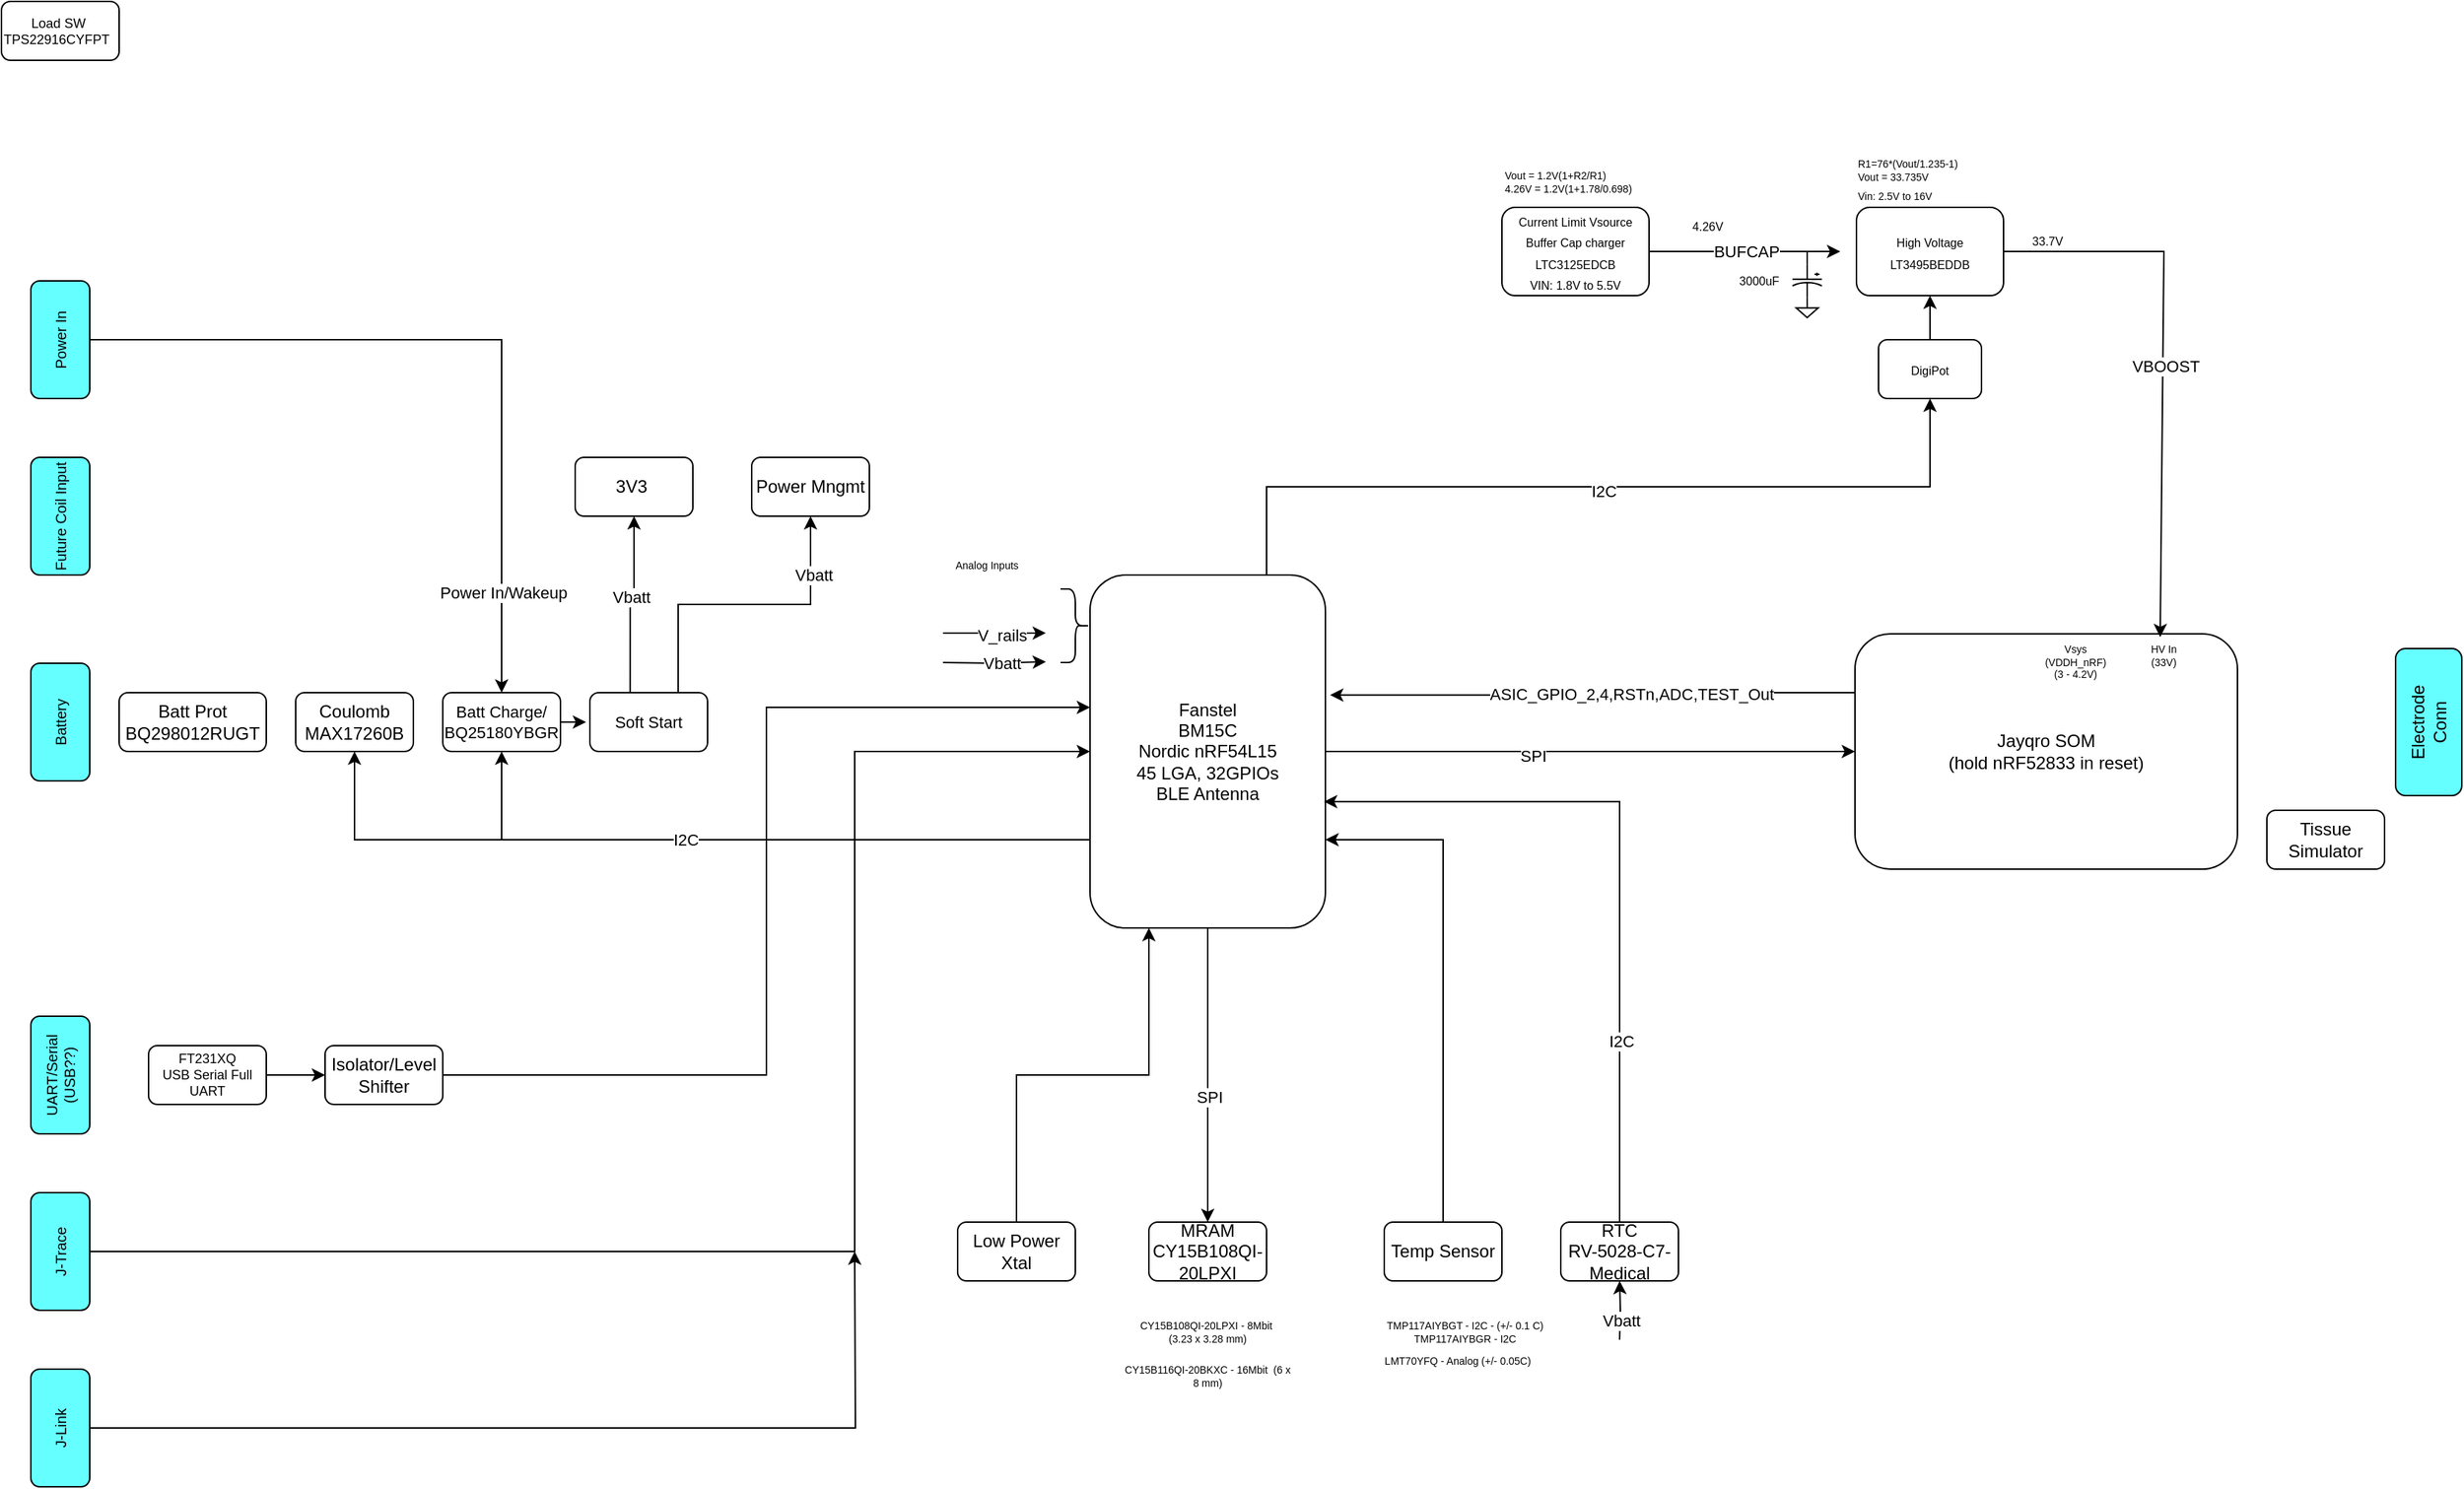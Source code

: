 <mxfile version="27.1.6">
  <diagram name="Page-1" id="S1ekoMq3kWfkfN6MklpE">
    <mxGraphModel dx="880" dy="457" grid="1" gridSize="10" guides="1" tooltips="1" connect="1" arrows="1" fold="1" page="1" pageScale="1" pageWidth="1700" pageHeight="1100" math="0" shadow="0">
      <root>
        <mxCell id="0" />
        <mxCell id="1" parent="0" />
        <mxCell id="mMsDG7vZc8K9TrAEefOq-13" value="Jayqro SOM&lt;div&gt;(hold nRF52833 in reset)&lt;/div&gt;" style="rounded=1;whiteSpace=wrap;html=1;" vertex="1" parent="1">
          <mxGeometry x="1280" y="440" width="260" height="160" as="geometry" />
        </mxCell>
        <mxCell id="mMsDG7vZc8K9TrAEefOq-59" style="edgeStyle=orthogonalEdgeStyle;rounded=0;orthogonalLoop=1;jettySize=auto;html=1;exitX=1;exitY=0.5;exitDx=0;exitDy=0;entryX=0;entryY=0.5;entryDx=0;entryDy=0;" edge="1" parent="1" source="mMsDG7vZc8K9TrAEefOq-14" target="mMsDG7vZc8K9TrAEefOq-13">
          <mxGeometry relative="1" as="geometry" />
        </mxCell>
        <mxCell id="mMsDG7vZc8K9TrAEefOq-60" value="SPI" style="edgeLabel;html=1;align=center;verticalAlign=middle;resizable=0;points=[];" vertex="1" connectable="0" parent="mMsDG7vZc8K9TrAEefOq-59">
          <mxGeometry x="-0.216" y="-3" relative="1" as="geometry">
            <mxPoint as="offset" />
          </mxGeometry>
        </mxCell>
        <mxCell id="mMsDG7vZc8K9TrAEefOq-61" style="edgeStyle=orthogonalEdgeStyle;rounded=0;orthogonalLoop=1;jettySize=auto;html=1;exitX=0.5;exitY=1;exitDx=0;exitDy=0;" edge="1" parent="1" source="mMsDG7vZc8K9TrAEefOq-14" target="mMsDG7vZc8K9TrAEefOq-20">
          <mxGeometry relative="1" as="geometry" />
        </mxCell>
        <mxCell id="mMsDG7vZc8K9TrAEefOq-62" value="SPI" style="edgeLabel;html=1;align=center;verticalAlign=middle;resizable=0;points=[];" vertex="1" connectable="0" parent="mMsDG7vZc8K9TrAEefOq-61">
          <mxGeometry x="0.147" y="1" relative="1" as="geometry">
            <mxPoint as="offset" />
          </mxGeometry>
        </mxCell>
        <mxCell id="mMsDG7vZc8K9TrAEefOq-79" style="edgeStyle=orthogonalEdgeStyle;rounded=0;orthogonalLoop=1;jettySize=auto;html=1;exitX=0.75;exitY=0;exitDx=0;exitDy=0;exitPerimeter=0;" edge="1" parent="1" source="mMsDG7vZc8K9TrAEefOq-14" target="mMsDG7vZc8K9TrAEefOq-47">
          <mxGeometry relative="1" as="geometry" />
        </mxCell>
        <mxCell id="mMsDG7vZc8K9TrAEefOq-80" value="I2C" style="edgeLabel;html=1;align=center;verticalAlign=middle;resizable=0;points=[];" vertex="1" connectable="0" parent="mMsDG7vZc8K9TrAEefOq-79">
          <mxGeometry x="0.01" y="-3" relative="1" as="geometry">
            <mxPoint as="offset" />
          </mxGeometry>
        </mxCell>
        <mxCell id="mMsDG7vZc8K9TrAEefOq-110" style="edgeStyle=orthogonalEdgeStyle;rounded=0;orthogonalLoop=1;jettySize=auto;html=1;exitX=0;exitY=0.75;exitDx=0;exitDy=0;exitPerimeter=0;entryX=0.5;entryY=1;entryDx=0;entryDy=0;" edge="1" parent="1" source="mMsDG7vZc8K9TrAEefOq-14" target="mMsDG7vZc8K9TrAEefOq-76">
          <mxGeometry relative="1" as="geometry">
            <mxPoint x="750" y="580" as="targetPoint" />
          </mxGeometry>
        </mxCell>
        <mxCell id="mMsDG7vZc8K9TrAEefOq-112" style="edgeStyle=orthogonalEdgeStyle;rounded=0;orthogonalLoop=1;jettySize=auto;html=1;exitX=0;exitY=0.75;exitDx=0;exitDy=0;exitPerimeter=0;entryX=0.5;entryY=1;entryDx=0;entryDy=0;" edge="1" parent="1" source="mMsDG7vZc8K9TrAEefOq-14" target="mMsDG7vZc8K9TrAEefOq-26">
          <mxGeometry relative="1" as="geometry" />
        </mxCell>
        <mxCell id="mMsDG7vZc8K9TrAEefOq-113" value="I2C" style="edgeLabel;html=1;align=center;verticalAlign=middle;resizable=0;points=[];" vertex="1" connectable="0" parent="mMsDG7vZc8K9TrAEefOq-112">
          <mxGeometry x="0.195" relative="1" as="geometry">
            <mxPoint as="offset" />
          </mxGeometry>
        </mxCell>
        <mxCell id="mMsDG7vZc8K9TrAEefOq-14" value="Fanstel&lt;div&gt;BM15C&lt;/div&gt;&lt;div&gt;Nordic nRF54L15&lt;/div&gt;&lt;div&gt;45 LGA, 32GPIOs&lt;/div&gt;&lt;div&gt;BLE Antenna&lt;/div&gt;" style="rounded=1;whiteSpace=wrap;html=1;points=[[0,0,0,0,0],[0,0.25,0,0,0],[0,0.5,0,0,0],[0,0.75,0,0,0],[0,0.82,0,0,0],[0,0.87,0,0,0],[0,1,0,0,0],[0.25,0,0,0,0],[0.25,1,0,0,0],[0.5,0,0,0,0],[0.5,1,0,0,0],[0.75,0,0,0,0],[0.75,1,0,0,0],[1,0,0,0,0],[1,0.25,0,0,0],[1,0.5,0,0,0],[1,0.75,0,0,0],[1,1,0,0,0]];" vertex="1" parent="1">
          <mxGeometry x="760" y="400" width="160" height="240" as="geometry" />
        </mxCell>
        <mxCell id="mMsDG7vZc8K9TrAEefOq-20" value="MRAM&lt;div&gt;CY15B108QI-20LPXI&lt;/div&gt;" style="rounded=1;whiteSpace=wrap;html=1;" vertex="1" parent="1">
          <mxGeometry x="800" y="840" width="80" height="40" as="geometry" />
        </mxCell>
        <mxCell id="mMsDG7vZc8K9TrAEefOq-24" value="Electrode&lt;div&gt;Conn&lt;/div&gt;" style="rounded=1;whiteSpace=wrap;html=1;fillColor=#66FFFF;rotation=-90;" vertex="1" parent="1">
          <mxGeometry x="1620" y="477.5" width="100" height="45" as="geometry" />
        </mxCell>
        <mxCell id="mMsDG7vZc8K9TrAEefOq-25" value="Batt Prot&lt;div&gt;BQ298012RUGT&lt;/div&gt;" style="rounded=1;whiteSpace=wrap;html=1;" vertex="1" parent="1">
          <mxGeometry x="100" y="480" width="100" height="40" as="geometry" />
        </mxCell>
        <mxCell id="mMsDG7vZc8K9TrAEefOq-100" style="edgeStyle=orthogonalEdgeStyle;rounded=0;orthogonalLoop=1;jettySize=auto;html=1;exitX=0.342;exitY=-0.008;exitDx=0;exitDy=0;entryX=0.5;entryY=1;entryDx=0;entryDy=0;exitPerimeter=0;" edge="1" parent="1" source="mMsDG7vZc8K9TrAEefOq-89" target="mMsDG7vZc8K9TrAEefOq-74">
          <mxGeometry relative="1" as="geometry" />
        </mxCell>
        <mxCell id="mMsDG7vZc8K9TrAEefOq-102" value="Vbatt" style="edgeLabel;html=1;align=center;verticalAlign=middle;resizable=0;points=[];" vertex="1" connectable="0" parent="mMsDG7vZc8K9TrAEefOq-100">
          <mxGeometry x="0.106" y="2" relative="1" as="geometry">
            <mxPoint as="offset" />
          </mxGeometry>
        </mxCell>
        <mxCell id="mMsDG7vZc8K9TrAEefOq-101" style="edgeStyle=orthogonalEdgeStyle;rounded=0;orthogonalLoop=1;jettySize=auto;html=1;exitX=0.75;exitY=0;exitDx=0;exitDy=0;entryX=0.5;entryY=1;entryDx=0;entryDy=0;" edge="1" parent="1" source="mMsDG7vZc8K9TrAEefOq-89" target="mMsDG7vZc8K9TrAEefOq-75">
          <mxGeometry relative="1" as="geometry" />
        </mxCell>
        <mxCell id="mMsDG7vZc8K9TrAEefOq-103" value="Vbatt" style="edgeLabel;html=1;align=center;verticalAlign=middle;resizable=0;points=[];" vertex="1" connectable="0" parent="mMsDG7vZc8K9TrAEefOq-101">
          <mxGeometry x="0.621" y="-2" relative="1" as="geometry">
            <mxPoint as="offset" />
          </mxGeometry>
        </mxCell>
        <mxCell id="mMsDG7vZc8K9TrAEefOq-26" value="Batt Charge/&lt;div&gt;BQ25180YBGR&lt;/div&gt;" style="rounded=1;whiteSpace=wrap;html=1;fontSize=11;" vertex="1" parent="1">
          <mxGeometry x="320" y="480" width="80" height="40" as="geometry" />
        </mxCell>
        <mxCell id="mMsDG7vZc8K9TrAEefOq-104" style="edgeStyle=orthogonalEdgeStyle;rounded=0;orthogonalLoop=1;jettySize=auto;html=1;exitX=0.5;exitY=1;exitDx=0;exitDy=0;" edge="1" parent="1" source="mMsDG7vZc8K9TrAEefOq-27" target="mMsDG7vZc8K9TrAEefOq-26">
          <mxGeometry relative="1" as="geometry" />
        </mxCell>
        <mxCell id="mMsDG7vZc8K9TrAEefOq-114" value="Power In/Wakeup" style="edgeLabel;html=1;align=center;verticalAlign=middle;resizable=0;points=[];" vertex="1" connectable="0" parent="mMsDG7vZc8K9TrAEefOq-104">
          <mxGeometry x="0.739" y="1" relative="1" as="geometry">
            <mxPoint as="offset" />
          </mxGeometry>
        </mxCell>
        <mxCell id="mMsDG7vZc8K9TrAEefOq-27" value="Power In" style="rounded=1;whiteSpace=wrap;html=3;fillColor=#66FFFF;fontSize=10;rotation=-90;" vertex="1" parent="1">
          <mxGeometry x="20" y="220" width="80" height="40" as="geometry" />
        </mxCell>
        <mxCell id="mMsDG7vZc8K9TrAEefOq-28" value="UART/Serial (USB??)" style="rounded=1;whiteSpace=wrap;html=3;fillColor=#66FFFF;fontSize=10;rotation=-90;" vertex="1" parent="1">
          <mxGeometry x="20" y="720" width="80" height="40" as="geometry" />
        </mxCell>
        <mxCell id="mMsDG7vZc8K9TrAEefOq-29" value="Battery" style="rounded=1;whiteSpace=wrap;html=3;fillColor=#66FFFF;fontSize=10;rotation=-90;" vertex="1" parent="1">
          <mxGeometry x="20" y="480" width="80" height="40" as="geometry" />
        </mxCell>
        <mxCell id="mMsDG7vZc8K9TrAEefOq-30" value="&lt;div&gt;&lt;span style=&quot;font-size: 8px;&quot;&gt;Current Limit Vsource&lt;/span&gt;&lt;/div&gt;&lt;div&gt;&lt;span style=&quot;font-size: 8px;&quot;&gt;Buffer Cap charger&lt;/span&gt;&lt;/div&gt;&lt;div&gt;&lt;div&gt;&lt;span style=&quot;font-size: 8px;&quot;&gt;LTC3125EDCB&lt;/span&gt;&lt;/div&gt;&lt;/div&gt;&lt;div&gt;&lt;span style=&quot;font-size: 8px;&quot;&gt;VIN: 1.8V to 5.5V&lt;/span&gt;&lt;/div&gt;" style="rounded=1;whiteSpace=wrap;html=1;" vertex="1" parent="1">
          <mxGeometry x="1040" y="150" width="100" height="60" as="geometry" />
        </mxCell>
        <mxCell id="mMsDG7vZc8K9TrAEefOq-31" value="" style="endArrow=classic;html=1;rounded=0;exitX=1;exitY=0.5;exitDx=0;exitDy=0;" edge="1" parent="1" source="mMsDG7vZc8K9TrAEefOq-30">
          <mxGeometry width="50" height="50" relative="1" as="geometry">
            <mxPoint x="910" y="160" as="sourcePoint" />
            <mxPoint x="1270" y="180" as="targetPoint" />
          </mxGeometry>
        </mxCell>
        <mxCell id="mMsDG7vZc8K9TrAEefOq-32" value="BUFCAP" style="edgeLabel;html=1;align=center;verticalAlign=middle;resizable=0;points=[];" vertex="1" connectable="0" parent="mMsDG7vZc8K9TrAEefOq-31">
          <mxGeometry x="0.006" relative="1" as="geometry">
            <mxPoint as="offset" />
          </mxGeometry>
        </mxCell>
        <mxCell id="mMsDG7vZc8K9TrAEefOq-33" value="Vout = 1.2V(1+R2/R1)&lt;div&gt;4.26V = 1.2V(1+1.78/0.698)&lt;/div&gt;" style="text;html=1;align=left;verticalAlign=middle;whiteSpace=wrap;rounded=0;fontSize=7;" vertex="1" parent="1">
          <mxGeometry x="1040" y="118" width="100" height="30" as="geometry" />
        </mxCell>
        <mxCell id="mMsDG7vZc8K9TrAEefOq-34" value="&lt;div&gt;&lt;span style=&quot;font-size: 8px; background-color: transparent; color: light-dark(rgb(0, 0, 0), rgb(255, 255, 255));&quot;&gt;High Voltage&lt;/span&gt;&lt;/div&gt;&lt;div&gt;&lt;div&gt;&lt;span style=&quot;font-size: 8px;&quot;&gt;LT3495BEDDB&lt;/span&gt;&lt;/div&gt;&lt;/div&gt;" style="rounded=1;whiteSpace=wrap;html=1;" vertex="1" parent="1">
          <mxGeometry x="1281" y="150" width="100" height="60" as="geometry" />
        </mxCell>
        <mxCell id="mMsDG7vZc8K9TrAEefOq-35" value="" style="endArrow=classic;html=1;rounded=0;exitX=1;exitY=0.5;exitDx=0;exitDy=0;entryX=0.798;entryY=0.014;entryDx=0;entryDy=0;entryPerimeter=0;" edge="1" parent="1" source="mMsDG7vZc8K9TrAEefOq-34" target="mMsDG7vZc8K9TrAEefOq-13">
          <mxGeometry width="50" height="50" relative="1" as="geometry">
            <mxPoint x="1151" y="160" as="sourcePoint" />
            <mxPoint x="1521" y="180" as="targetPoint" />
            <Array as="points">
              <mxPoint x="1490" y="180" />
            </Array>
          </mxGeometry>
        </mxCell>
        <mxCell id="mMsDG7vZc8K9TrAEefOq-36" value="VBOOST" style="edgeLabel;html=1;align=center;verticalAlign=middle;resizable=0;points=[];" vertex="1" connectable="0" parent="mMsDG7vZc8K9TrAEefOq-35">
          <mxGeometry x="0.006" relative="1" as="geometry">
            <mxPoint x="1" as="offset" />
          </mxGeometry>
        </mxCell>
        <mxCell id="mMsDG7vZc8K9TrAEefOq-37" value="R1=76*(Vout/1.235-1)&lt;div&gt;Vout = 33.735V&lt;/div&gt;" style="text;html=1;align=left;verticalAlign=middle;whiteSpace=wrap;rounded=0;fontSize=7;" vertex="1" parent="1">
          <mxGeometry x="1280" y="110" width="160" height="30" as="geometry" />
        </mxCell>
        <mxCell id="mMsDG7vZc8K9TrAEefOq-38" value="" style="pointerEvents=1;verticalLabelPosition=bottom;shadow=0;dashed=0;align=center;html=1;verticalAlign=top;shape=mxgraph.electrical.capacitors.capacitor_3;rotation=90;" vertex="1" parent="1">
          <mxGeometry x="1236.25" y="190" width="22.5" height="20" as="geometry" />
        </mxCell>
        <mxCell id="mMsDG7vZc8K9TrAEefOq-39" value="3000uF" style="text;html=1;align=center;verticalAlign=middle;whiteSpace=wrap;rounded=0;fontSize=8;" vertex="1" parent="1">
          <mxGeometry x="1190" y="190" width="50" height="20" as="geometry" />
        </mxCell>
        <mxCell id="mMsDG7vZc8K9TrAEefOq-40" value="" style="pointerEvents=1;verticalLabelPosition=bottom;shadow=0;dashed=0;align=center;html=1;verticalAlign=top;shape=mxgraph.electrical.signal_sources.signal_ground;" vertex="1" parent="1">
          <mxGeometry x="1240" y="215" width="15" height="10" as="geometry" />
        </mxCell>
        <mxCell id="mMsDG7vZc8K9TrAEefOq-41" value="" style="endArrow=none;html=1;rounded=0;entryX=1;entryY=0.5;entryDx=0;entryDy=0;entryPerimeter=0;exitX=0.5;exitY=0;exitDx=0;exitDy=0;exitPerimeter=0;" edge="1" parent="1" source="mMsDG7vZc8K9TrAEefOq-40" target="mMsDG7vZc8K9TrAEefOq-38">
          <mxGeometry width="50" height="50" relative="1" as="geometry">
            <mxPoint x="1197.5" y="200" as="sourcePoint" />
            <mxPoint x="1247.5" y="150" as="targetPoint" />
          </mxGeometry>
        </mxCell>
        <mxCell id="mMsDG7vZc8K9TrAEefOq-42" value="" style="endArrow=none;html=1;rounded=0;exitX=0;exitY=0.5;exitDx=0;exitDy=0;exitPerimeter=0;" edge="1" parent="1" source="mMsDG7vZc8K9TrAEefOq-38">
          <mxGeometry width="50" height="50" relative="1" as="geometry">
            <mxPoint x="1197.5" y="200" as="sourcePoint" />
            <mxPoint x="1247.5" y="180" as="targetPoint" />
          </mxGeometry>
        </mxCell>
        <mxCell id="mMsDG7vZc8K9TrAEefOq-43" value="4.26V" style="text;html=1;align=center;verticalAlign=middle;whiteSpace=wrap;rounded=0;fontSize=8;" vertex="1" parent="1">
          <mxGeometry x="1160" y="148" width="40" height="30" as="geometry" />
        </mxCell>
        <mxCell id="mMsDG7vZc8K9TrAEefOq-44" value="33.7V" style="text;html=1;align=center;verticalAlign=middle;whiteSpace=wrap;rounded=0;fontSize=8;" vertex="1" parent="1">
          <mxGeometry x="1391" y="158" width="40" height="30" as="geometry" />
        </mxCell>
        <mxCell id="mMsDG7vZc8K9TrAEefOq-45" value="Vin: 2.5V to 16V" style="text;html=1;align=left;verticalAlign=middle;whiteSpace=wrap;rounded=0;fontSize=7;" vertex="1" parent="1">
          <mxGeometry x="1280" y="138" width="60" height="10" as="geometry" />
        </mxCell>
        <mxCell id="mMsDG7vZc8K9TrAEefOq-50" style="edgeStyle=orthogonalEdgeStyle;rounded=0;orthogonalLoop=1;jettySize=auto;html=1;exitX=0.5;exitY=0;exitDx=0;exitDy=0;entryX=0.5;entryY=1;entryDx=0;entryDy=0;" edge="1" parent="1" source="mMsDG7vZc8K9TrAEefOq-47" target="mMsDG7vZc8K9TrAEefOq-34">
          <mxGeometry relative="1" as="geometry" />
        </mxCell>
        <mxCell id="mMsDG7vZc8K9TrAEefOq-47" value="&lt;div&gt;&lt;span style=&quot;font-size: 8px;&quot;&gt;DigiPot&lt;/span&gt;&lt;/div&gt;" style="rounded=1;whiteSpace=wrap;html=1;" vertex="1" parent="1">
          <mxGeometry x="1296" y="240" width="70" height="40" as="geometry" />
        </mxCell>
        <mxCell id="mMsDG7vZc8K9TrAEefOq-51" value="J-Trace" style="rounded=1;whiteSpace=wrap;html=3;fillColor=#66FFFF;fontSize=10;rotation=-90;" vertex="1" parent="1">
          <mxGeometry x="20" y="840" width="80" height="40" as="geometry" />
        </mxCell>
        <mxCell id="mMsDG7vZc8K9TrAEefOq-108" style="edgeStyle=orthogonalEdgeStyle;rounded=0;orthogonalLoop=1;jettySize=auto;html=1;exitX=0.5;exitY=1;exitDx=0;exitDy=0;" edge="1" parent="1" source="mMsDG7vZc8K9TrAEefOq-52">
          <mxGeometry relative="1" as="geometry">
            <mxPoint x="600" y="860" as="targetPoint" />
          </mxGeometry>
        </mxCell>
        <mxCell id="mMsDG7vZc8K9TrAEefOq-52" value="J-Link" style="rounded=1;whiteSpace=wrap;html=3;fillColor=#66FFFF;fontSize=10;rotation=-90;" vertex="1" parent="1">
          <mxGeometry x="20" y="960" width="80" height="40" as="geometry" />
        </mxCell>
        <mxCell id="mMsDG7vZc8K9TrAEefOq-53" value="Load SW&amp;nbsp; TPS22916CYFPT&amp;nbsp;&amp;nbsp;" style="rounded=1;whiteSpace=wrap;html=1;fontSize=9;" vertex="1" parent="1">
          <mxGeometry x="20" y="10" width="80" height="40" as="geometry" />
        </mxCell>
        <mxCell id="mMsDG7vZc8K9TrAEefOq-55" value="RTC&lt;div&gt;RV-5028-C7-Medical&lt;/div&gt;" style="rounded=1;whiteSpace=wrap;html=1;" vertex="1" parent="1">
          <mxGeometry x="1080" y="840" width="80" height="40" as="geometry" />
        </mxCell>
        <mxCell id="mMsDG7vZc8K9TrAEefOq-81" style="edgeStyle=orthogonalEdgeStyle;rounded=0;orthogonalLoop=1;jettySize=auto;html=1;exitX=1;exitY=0.5;exitDx=0;exitDy=0;entryX=0;entryY=0.5;entryDx=0;entryDy=0;" edge="1" parent="1" source="mMsDG7vZc8K9TrAEefOq-56" target="mMsDG7vZc8K9TrAEefOq-57">
          <mxGeometry relative="1" as="geometry" />
        </mxCell>
        <mxCell id="mMsDG7vZc8K9TrAEefOq-56" value="FT231XQ&lt;div&gt;USB Serial Full UART&lt;/div&gt;" style="rounded=1;whiteSpace=wrap;html=1;fontSize=9;" vertex="1" parent="1">
          <mxGeometry x="120" y="720" width="80" height="40" as="geometry" />
        </mxCell>
        <mxCell id="mMsDG7vZc8K9TrAEefOq-57" value="&lt;div&gt;Isolator/Level Shifter&lt;/div&gt;" style="rounded=1;whiteSpace=wrap;html=1;" vertex="1" parent="1">
          <mxGeometry x="240" y="720" width="80" height="40" as="geometry" />
        </mxCell>
        <mxCell id="mMsDG7vZc8K9TrAEefOq-58" value="Tissue Simulator" style="rounded=1;whiteSpace=wrap;html=1;" vertex="1" parent="1">
          <mxGeometry x="1560" y="560" width="80" height="40" as="geometry" />
        </mxCell>
        <mxCell id="mMsDG7vZc8K9TrAEefOq-67" style="edgeStyle=orthogonalEdgeStyle;rounded=0;orthogonalLoop=1;jettySize=auto;html=1;entryX=1;entryY=0.5;entryDx=0;entryDy=0;" edge="1" parent="1">
          <mxGeometry relative="1" as="geometry">
            <mxPoint x="730" y="459" as="targetPoint" />
            <mxPoint x="660" y="459.48" as="sourcePoint" />
          </mxGeometry>
        </mxCell>
        <mxCell id="mMsDG7vZc8K9TrAEefOq-68" value="Vbatt" style="edgeLabel;html=1;align=center;verticalAlign=middle;resizable=0;points=[];" vertex="1" connectable="0" parent="mMsDG7vZc8K9TrAEefOq-67">
          <mxGeometry x="0.133" relative="1" as="geometry">
            <mxPoint as="offset" />
          </mxGeometry>
        </mxCell>
        <mxCell id="mMsDG7vZc8K9TrAEefOq-69" value="Temp Sensor" style="rounded=1;whiteSpace=wrap;html=1;" vertex="1" parent="1">
          <mxGeometry x="960" y="840" width="80" height="40" as="geometry" />
        </mxCell>
        <mxCell id="mMsDG7vZc8K9TrAEefOq-70" style="edgeStyle=orthogonalEdgeStyle;rounded=0;orthogonalLoop=1;jettySize=auto;html=1;exitX=0.5;exitY=0;exitDx=0;exitDy=0;entryX=1;entryY=0.75;entryDx=0;entryDy=0;entryPerimeter=0;" edge="1" parent="1" source="mMsDG7vZc8K9TrAEefOq-69" target="mMsDG7vZc8K9TrAEefOq-14">
          <mxGeometry relative="1" as="geometry" />
        </mxCell>
        <mxCell id="mMsDG7vZc8K9TrAEefOq-71" style="edgeStyle=orthogonalEdgeStyle;rounded=0;orthogonalLoop=1;jettySize=auto;html=1;exitX=1;exitY=0.5;exitDx=0;exitDy=0;entryX=0;entryY=0.375;entryDx=0;entryDy=0;entryPerimeter=0;" edge="1" parent="1" source="mMsDG7vZc8K9TrAEefOq-57" target="mMsDG7vZc8K9TrAEefOq-14">
          <mxGeometry relative="1" as="geometry" />
        </mxCell>
        <mxCell id="mMsDG7vZc8K9TrAEefOq-74" value="3V3&amp;nbsp;" style="rounded=1;whiteSpace=wrap;html=1;" vertex="1" parent="1">
          <mxGeometry x="410" y="320" width="80" height="40" as="geometry" />
        </mxCell>
        <mxCell id="mMsDG7vZc8K9TrAEefOq-75" value="Power Mngmt" style="rounded=1;whiteSpace=wrap;html=1;" vertex="1" parent="1">
          <mxGeometry x="530" y="320" width="80" height="40" as="geometry" />
        </mxCell>
        <mxCell id="mMsDG7vZc8K9TrAEefOq-76" value="Coulomb MAX17260B" style="rounded=1;whiteSpace=wrap;html=1;" vertex="1" parent="1">
          <mxGeometry x="220" y="480" width="80" height="40" as="geometry" />
        </mxCell>
        <mxCell id="mMsDG7vZc8K9TrAEefOq-77" style="edgeStyle=orthogonalEdgeStyle;rounded=0;orthogonalLoop=1;jettySize=auto;html=1;exitX=0.5;exitY=0;exitDx=0;exitDy=0;entryX=0.994;entryY=0.642;entryDx=0;entryDy=0;entryPerimeter=0;" edge="1" parent="1" source="mMsDG7vZc8K9TrAEefOq-55" target="mMsDG7vZc8K9TrAEefOq-14">
          <mxGeometry relative="1" as="geometry" />
        </mxCell>
        <mxCell id="mMsDG7vZc8K9TrAEefOq-78" value="I2C" style="edgeLabel;html=1;align=center;verticalAlign=middle;resizable=0;points=[];" vertex="1" connectable="0" parent="mMsDG7vZc8K9TrAEefOq-77">
          <mxGeometry x="-0.495" y="-1" relative="1" as="geometry">
            <mxPoint as="offset" />
          </mxGeometry>
        </mxCell>
        <mxCell id="mMsDG7vZc8K9TrAEefOq-82" value="" style="shape=curlyBracket;whiteSpace=wrap;html=1;rounded=1;flipH=1;labelPosition=right;verticalLabelPosition=middle;align=left;verticalAlign=middle;" vertex="1" parent="1">
          <mxGeometry x="740" y="409.48" width="20" height="50" as="geometry" />
        </mxCell>
        <mxCell id="mMsDG7vZc8K9TrAEefOq-85" style="edgeStyle=orthogonalEdgeStyle;rounded=0;orthogonalLoop=1;jettySize=auto;html=1;entryX=1;entryY=0.5;entryDx=0;entryDy=0;" edge="1" parent="1">
          <mxGeometry relative="1" as="geometry">
            <mxPoint x="730" y="439.48" as="targetPoint" />
            <mxPoint x="660" y="439.48" as="sourcePoint" />
          </mxGeometry>
        </mxCell>
        <mxCell id="mMsDG7vZc8K9TrAEefOq-86" value="Vbatt" style="edgeLabel;html=1;align=center;verticalAlign=middle;resizable=0;points=[];" vertex="1" connectable="0" parent="mMsDG7vZc8K9TrAEefOq-85">
          <mxGeometry x="0.133" relative="1" as="geometry">
            <mxPoint as="offset" />
          </mxGeometry>
        </mxCell>
        <mxCell id="mMsDG7vZc8K9TrAEefOq-87" value="V_rails" style="edgeLabel;html=1;align=center;verticalAlign=middle;resizable=0;points=[];" vertex="1" connectable="0" parent="mMsDG7vZc8K9TrAEefOq-85">
          <mxGeometry x="0.138" y="-1" relative="1" as="geometry">
            <mxPoint as="offset" />
          </mxGeometry>
        </mxCell>
        <mxCell id="mMsDG7vZc8K9TrAEefOq-89" value="Soft Start" style="rounded=1;whiteSpace=wrap;html=1;fontSize=11;" vertex="1" parent="1">
          <mxGeometry x="420" y="480" width="80" height="40" as="geometry" />
        </mxCell>
        <mxCell id="mMsDG7vZc8K9TrAEefOq-115" style="edgeStyle=orthogonalEdgeStyle;rounded=0;orthogonalLoop=1;jettySize=auto;html=1;entryX=0.5;entryY=1;entryDx=0;entryDy=0;" edge="1" parent="1" target="mMsDG7vZc8K9TrAEefOq-55">
          <mxGeometry relative="1" as="geometry">
            <mxPoint x="1120" y="900" as="targetPoint" />
            <mxPoint x="1120" y="920" as="sourcePoint" />
          </mxGeometry>
        </mxCell>
        <mxCell id="mMsDG7vZc8K9TrAEefOq-116" value="Vbatt" style="edgeLabel;html=1;align=center;verticalAlign=middle;resizable=0;points=[];" vertex="1" connectable="0" parent="mMsDG7vZc8K9TrAEefOq-115">
          <mxGeometry x="-0.328" relative="1" as="geometry">
            <mxPoint as="offset" />
          </mxGeometry>
        </mxCell>
        <mxCell id="mMsDG7vZc8K9TrAEefOq-90" value="TMP117AIYBGT - I2C - (+/- 0.1 C)&lt;div&gt;TMP117AIYBGR - I2C&lt;/div&gt;" style="text;strokeColor=none;align=center;fillColor=none;html=1;verticalAlign=middle;whiteSpace=wrap;rounded=0;fontSize=7;" vertex="1" parent="1">
          <mxGeometry x="940" y="900" width="150" height="30" as="geometry" />
        </mxCell>
        <mxCell id="mMsDG7vZc8K9TrAEefOq-91" value="Future Coil Input" style="rounded=1;whiteSpace=wrap;html=3;fillColor=#66FFFF;fontSize=10;rotation=-90;" vertex="1" parent="1">
          <mxGeometry x="20" y="340" width="80" height="40" as="geometry" />
        </mxCell>
        <mxCell id="mMsDG7vZc8K9TrAEefOq-92" value="LMT70YFQ - Analog (+/- 0.05C)" style="text;strokeColor=none;align=center;fillColor=none;html=1;verticalAlign=middle;whiteSpace=wrap;rounded=0;fontSize=7;" vertex="1" parent="1">
          <mxGeometry x="940" y="920" width="140" height="30" as="geometry" />
        </mxCell>
        <mxCell id="mMsDG7vZc8K9TrAEefOq-93" value="CY15B108QI-20LPXI - 8Mbit&amp;nbsp; (3.23 x 3.28 mm)" style="text;strokeColor=none;align=center;fillColor=none;html=1;verticalAlign=middle;whiteSpace=wrap;rounded=0;fontSize=7;" vertex="1" parent="1">
          <mxGeometry x="790" y="900" width="100" height="30" as="geometry" />
        </mxCell>
        <mxCell id="mMsDG7vZc8K9TrAEefOq-94" value="CY15B116QI-20BKXC - 16Mbit&amp;nbsp; (6 x 8 mm)" style="text;strokeColor=none;align=center;fillColor=none;html=1;verticalAlign=middle;whiteSpace=wrap;rounded=0;fontSize=7;" vertex="1" parent="1">
          <mxGeometry x="780" y="930" width="120" height="30" as="geometry" />
        </mxCell>
        <mxCell id="mMsDG7vZc8K9TrAEefOq-96" value="Low Power Xtal" style="rounded=1;whiteSpace=wrap;html=1;" vertex="1" parent="1">
          <mxGeometry x="670" y="840" width="80" height="40" as="geometry" />
        </mxCell>
        <mxCell id="mMsDG7vZc8K9TrAEefOq-97" style="edgeStyle=orthogonalEdgeStyle;rounded=0;orthogonalLoop=1;jettySize=auto;html=1;exitX=0.5;exitY=0;exitDx=0;exitDy=0;entryX=0.25;entryY=1;entryDx=0;entryDy=0;entryPerimeter=0;" edge="1" parent="1" source="mMsDG7vZc8K9TrAEefOq-96" target="mMsDG7vZc8K9TrAEefOq-14">
          <mxGeometry relative="1" as="geometry" />
        </mxCell>
        <mxCell id="mMsDG7vZc8K9TrAEefOq-98" value="&lt;br&gt;&lt;div&gt;Vsys&lt;/div&gt;&lt;div&gt;(VDDH_nRF)&lt;/div&gt;&lt;div&gt;(3 - 4.2V)&lt;/div&gt;" style="text;strokeColor=none;align=center;fillColor=none;html=1;verticalAlign=middle;whiteSpace=wrap;rounded=0;fontSize=7;" vertex="1" parent="1">
          <mxGeometry x="1410" y="450" width="40" height="10" as="geometry" />
        </mxCell>
        <mxCell id="mMsDG7vZc8K9TrAEefOq-99" value="HV In&lt;div&gt;(33V)&lt;/div&gt;" style="text;strokeColor=none;align=center;fillColor=none;html=1;verticalAlign=middle;whiteSpace=wrap;rounded=0;fontSize=7;" vertex="1" parent="1">
          <mxGeometry x="1470" y="450" width="40" height="10" as="geometry" />
        </mxCell>
        <mxCell id="mMsDG7vZc8K9TrAEefOq-105" style="edgeStyle=orthogonalEdgeStyle;rounded=0;orthogonalLoop=1;jettySize=auto;html=1;exitX=1;exitY=0.5;exitDx=0;exitDy=0;entryX=-0.033;entryY=0.511;entryDx=0;entryDy=0;entryPerimeter=0;" edge="1" parent="1" source="mMsDG7vZc8K9TrAEefOq-26" target="mMsDG7vZc8K9TrAEefOq-89">
          <mxGeometry relative="1" as="geometry" />
        </mxCell>
        <mxCell id="mMsDG7vZc8K9TrAEefOq-107" style="edgeStyle=orthogonalEdgeStyle;rounded=0;orthogonalLoop=1;jettySize=auto;html=1;exitX=0.5;exitY=1;exitDx=0;exitDy=0;entryX=0;entryY=0.5;entryDx=0;entryDy=0;entryPerimeter=0;" edge="1" parent="1" source="mMsDG7vZc8K9TrAEefOq-51" target="mMsDG7vZc8K9TrAEefOq-14">
          <mxGeometry relative="1" as="geometry">
            <Array as="points">
              <mxPoint x="600" y="860" />
              <mxPoint x="600" y="520" />
            </Array>
          </mxGeometry>
        </mxCell>
        <mxCell id="mMsDG7vZc8K9TrAEefOq-109" value="Analog Inputs" style="text;strokeColor=none;align=center;fillColor=none;html=1;verticalAlign=middle;whiteSpace=wrap;rounded=0;fontSize=7;" vertex="1" parent="1">
          <mxGeometry x="640" y="379.48" width="100" height="30" as="geometry" />
        </mxCell>
        <mxCell id="mMsDG7vZc8K9TrAEefOq-117" style="edgeStyle=orthogonalEdgeStyle;rounded=0;orthogonalLoop=1;jettySize=auto;html=1;exitX=0;exitY=0.25;exitDx=0;exitDy=0;entryX=1.02;entryY=0.34;entryDx=0;entryDy=0;entryPerimeter=0;" edge="1" parent="1" source="mMsDG7vZc8K9TrAEefOq-13" target="mMsDG7vZc8K9TrAEefOq-14">
          <mxGeometry relative="1" as="geometry" />
        </mxCell>
        <mxCell id="mMsDG7vZc8K9TrAEefOq-118" value="ASIC_GPIO_2,4,RSTn,ADC,TEST_Out" style="edgeLabel;html=1;align=center;verticalAlign=middle;resizable=0;points=[];" vertex="1" connectable="0" parent="mMsDG7vZc8K9TrAEefOq-117">
          <mxGeometry x="-0.15" y="1" relative="1" as="geometry">
            <mxPoint as="offset" />
          </mxGeometry>
        </mxCell>
      </root>
    </mxGraphModel>
  </diagram>
</mxfile>
